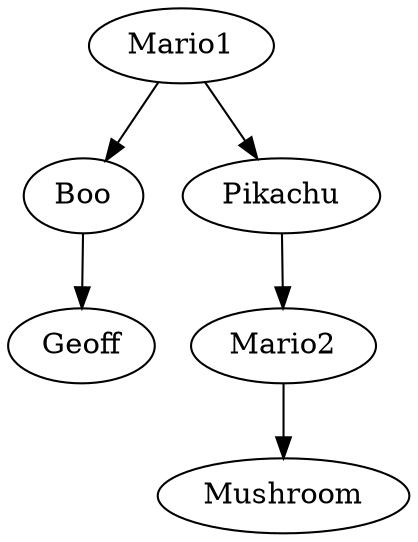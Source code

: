 digraph preorden {
Mario1 -> Boo; 
Mario1 -> Pikachu; 
Boo -> Geoff; 
Pikachu -> Mario2; 
Mario2 -> Mushroom; 
}
